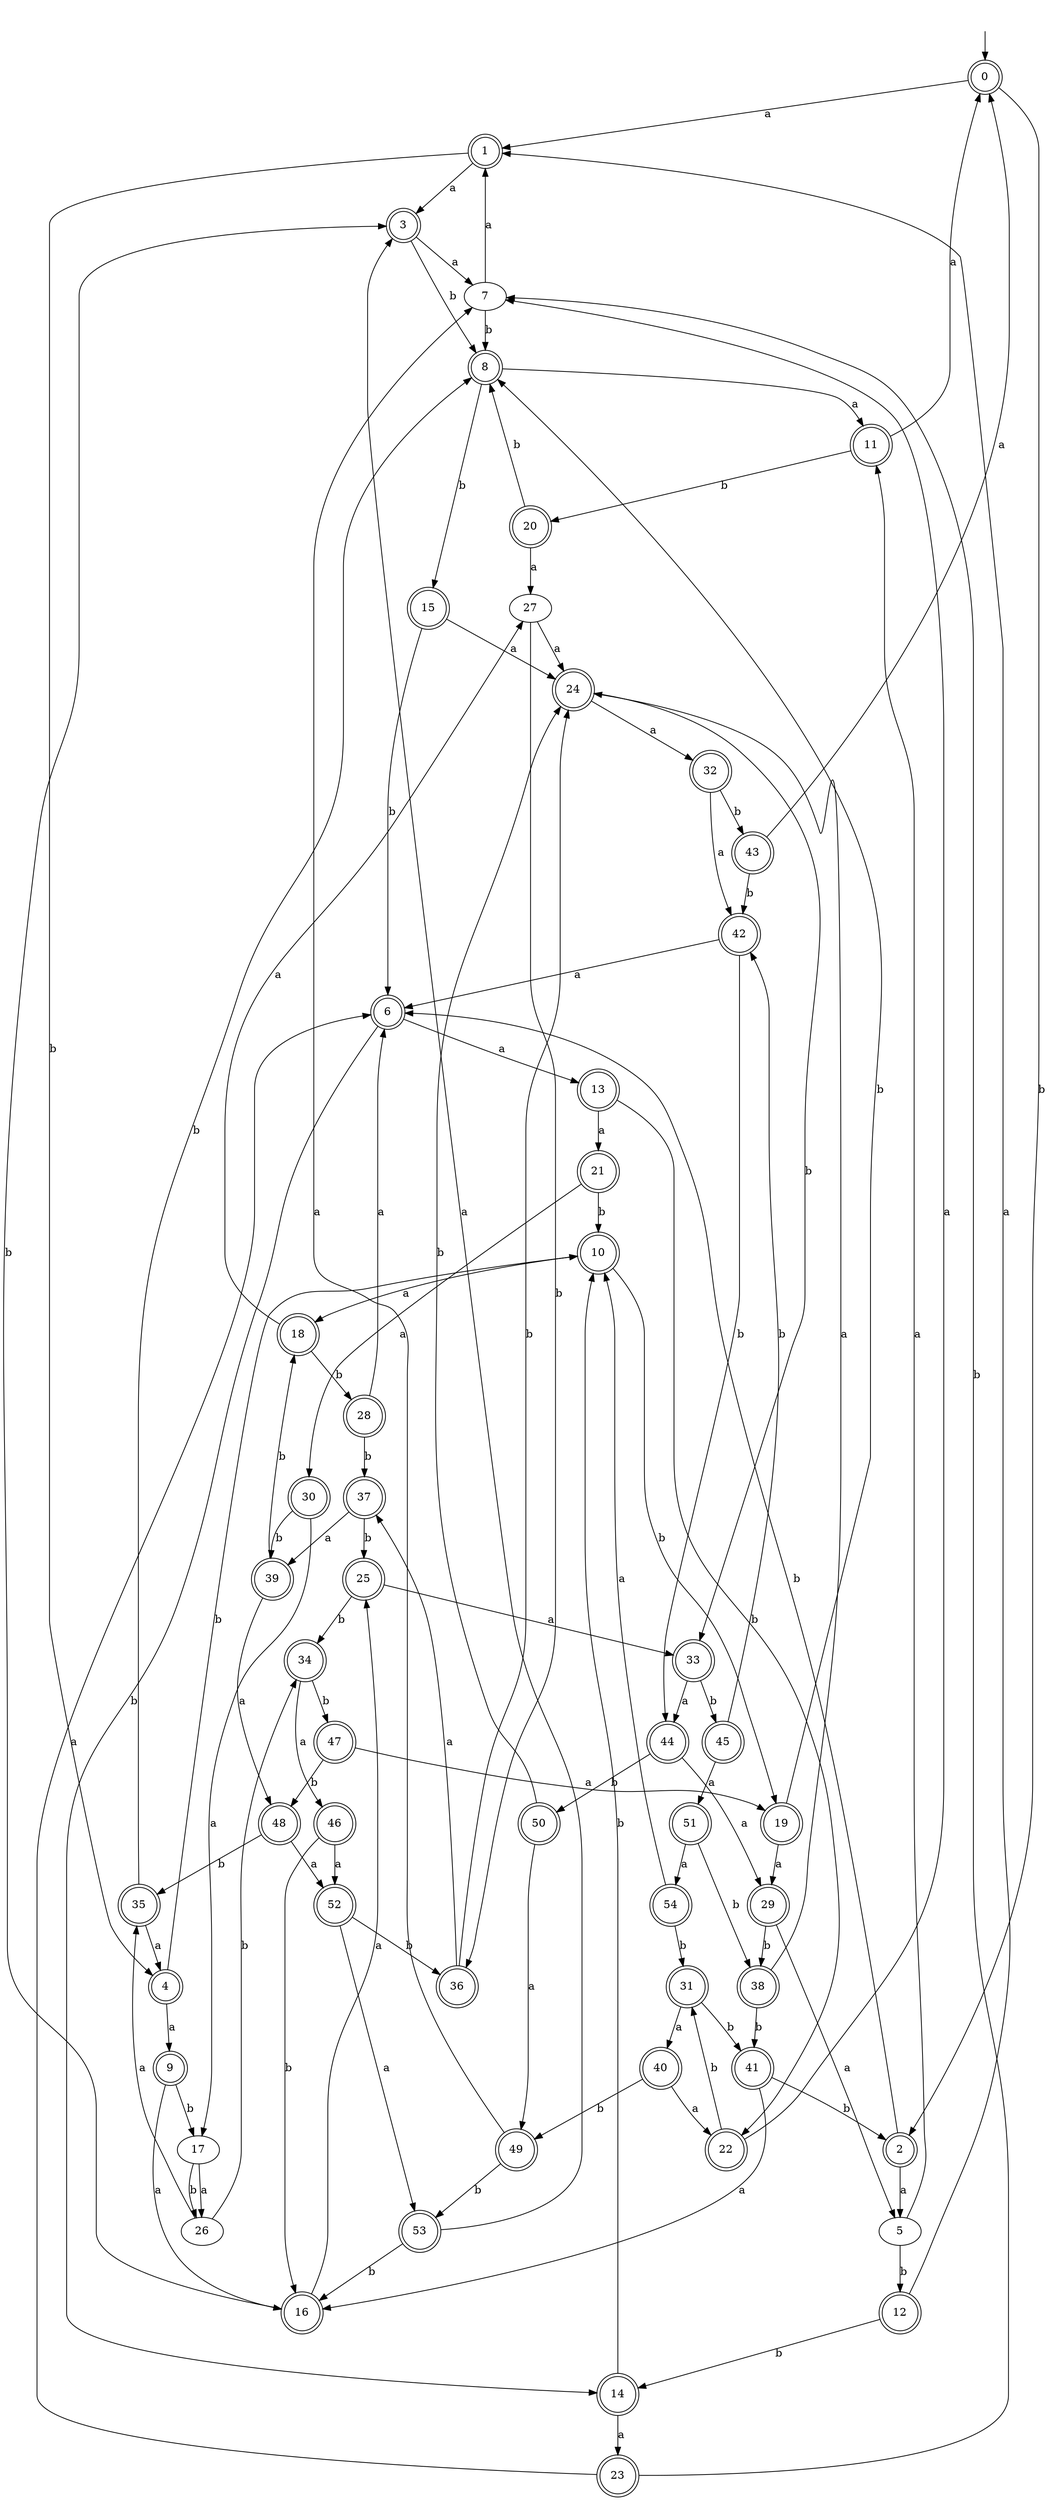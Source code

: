 digraph RandomDFA {
  __start0 [label="", shape=none];
  __start0 -> 0 [label=""];
  0 [shape=circle] [shape=doublecircle]
  0 -> 1 [label="a"]
  0 -> 2 [label="b"]
  1 [shape=doublecircle]
  1 -> 3 [label="a"]
  1 -> 4 [label="b"]
  2 [shape=doublecircle]
  2 -> 5 [label="a"]
  2 -> 6 [label="b"]
  3 [shape=doublecircle]
  3 -> 7 [label="a"]
  3 -> 8 [label="b"]
  4 [shape=doublecircle]
  4 -> 9 [label="a"]
  4 -> 10 [label="b"]
  5
  5 -> 11 [label="a"]
  5 -> 12 [label="b"]
  6 [shape=doublecircle]
  6 -> 13 [label="a"]
  6 -> 14 [label="b"]
  7
  7 -> 1 [label="a"]
  7 -> 8 [label="b"]
  8 [shape=doublecircle]
  8 -> 11 [label="a"]
  8 -> 15 [label="b"]
  9 [shape=doublecircle]
  9 -> 16 [label="a"]
  9 -> 17 [label="b"]
  10 [shape=doublecircle]
  10 -> 18 [label="a"]
  10 -> 19 [label="b"]
  11 [shape=doublecircle]
  11 -> 0 [label="a"]
  11 -> 20 [label="b"]
  12 [shape=doublecircle]
  12 -> 1 [label="a"]
  12 -> 14 [label="b"]
  13 [shape=doublecircle]
  13 -> 21 [label="a"]
  13 -> 22 [label="b"]
  14 [shape=doublecircle]
  14 -> 23 [label="a"]
  14 -> 10 [label="b"]
  15 [shape=doublecircle]
  15 -> 24 [label="a"]
  15 -> 6 [label="b"]
  16 [shape=doublecircle]
  16 -> 25 [label="a"]
  16 -> 3 [label="b"]
  17
  17 -> 26 [label="a"]
  17 -> 26 [label="b"]
  18 [shape=doublecircle]
  18 -> 27 [label="a"]
  18 -> 28 [label="b"]
  19 [shape=doublecircle]
  19 -> 29 [label="a"]
  19 -> 8 [label="b"]
  20 [shape=doublecircle]
  20 -> 27 [label="a"]
  20 -> 8 [label="b"]
  21 [shape=doublecircle]
  21 -> 30 [label="a"]
  21 -> 10 [label="b"]
  22 [shape=doublecircle]
  22 -> 7 [label="a"]
  22 -> 31 [label="b"]
  23 [shape=doublecircle]
  23 -> 6 [label="a"]
  23 -> 7 [label="b"]
  24 [shape=doublecircle]
  24 -> 32 [label="a"]
  24 -> 33 [label="b"]
  25 [shape=doublecircle]
  25 -> 33 [label="a"]
  25 -> 34 [label="b"]
  26
  26 -> 35 [label="a"]
  26 -> 34 [label="b"]
  27
  27 -> 24 [label="a"]
  27 -> 36 [label="b"]
  28 [shape=doublecircle]
  28 -> 6 [label="a"]
  28 -> 37 [label="b"]
  29 [shape=doublecircle]
  29 -> 5 [label="a"]
  29 -> 38 [label="b"]
  30 [shape=doublecircle]
  30 -> 17 [label="a"]
  30 -> 39 [label="b"]
  31 [shape=doublecircle]
  31 -> 40 [label="a"]
  31 -> 41 [label="b"]
  32 [shape=doublecircle]
  32 -> 42 [label="a"]
  32 -> 43 [label="b"]
  33 [shape=doublecircle]
  33 -> 44 [label="a"]
  33 -> 45 [label="b"]
  34 [shape=doublecircle]
  34 -> 46 [label="a"]
  34 -> 47 [label="b"]
  35 [shape=doublecircle]
  35 -> 4 [label="a"]
  35 -> 8 [label="b"]
  36 [shape=doublecircle]
  36 -> 37 [label="a"]
  36 -> 24 [label="b"]
  37 [shape=doublecircle]
  37 -> 39 [label="a"]
  37 -> 25 [label="b"]
  38 [shape=doublecircle]
  38 -> 24 [label="a"]
  38 -> 41 [label="b"]
  39 [shape=doublecircle]
  39 -> 48 [label="a"]
  39 -> 18 [label="b"]
  40 [shape=doublecircle]
  40 -> 22 [label="a"]
  40 -> 49 [label="b"]
  41 [shape=doublecircle]
  41 -> 16 [label="a"]
  41 -> 2 [label="b"]
  42 [shape=doublecircle]
  42 -> 6 [label="a"]
  42 -> 44 [label="b"]
  43 [shape=doublecircle]
  43 -> 0 [label="a"]
  43 -> 42 [label="b"]
  44 [shape=doublecircle]
  44 -> 29 [label="a"]
  44 -> 50 [label="b"]
  45 [shape=doublecircle]
  45 -> 51 [label="a"]
  45 -> 42 [label="b"]
  46 [shape=doublecircle]
  46 -> 52 [label="a"]
  46 -> 16 [label="b"]
  47 [shape=doublecircle]
  47 -> 19 [label="a"]
  47 -> 48 [label="b"]
  48 [shape=doublecircle]
  48 -> 52 [label="a"]
  48 -> 35 [label="b"]
  49 [shape=doublecircle]
  49 -> 7 [label="a"]
  49 -> 53 [label="b"]
  50 [shape=doublecircle]
  50 -> 49 [label="a"]
  50 -> 24 [label="b"]
  51 [shape=doublecircle]
  51 -> 54 [label="a"]
  51 -> 38 [label="b"]
  52 [shape=doublecircle]
  52 -> 53 [label="a"]
  52 -> 36 [label="b"]
  53 [shape=doublecircle]
  53 -> 3 [label="a"]
  53 -> 16 [label="b"]
  54 [shape=doublecircle]
  54 -> 10 [label="a"]
  54 -> 31 [label="b"]
}

